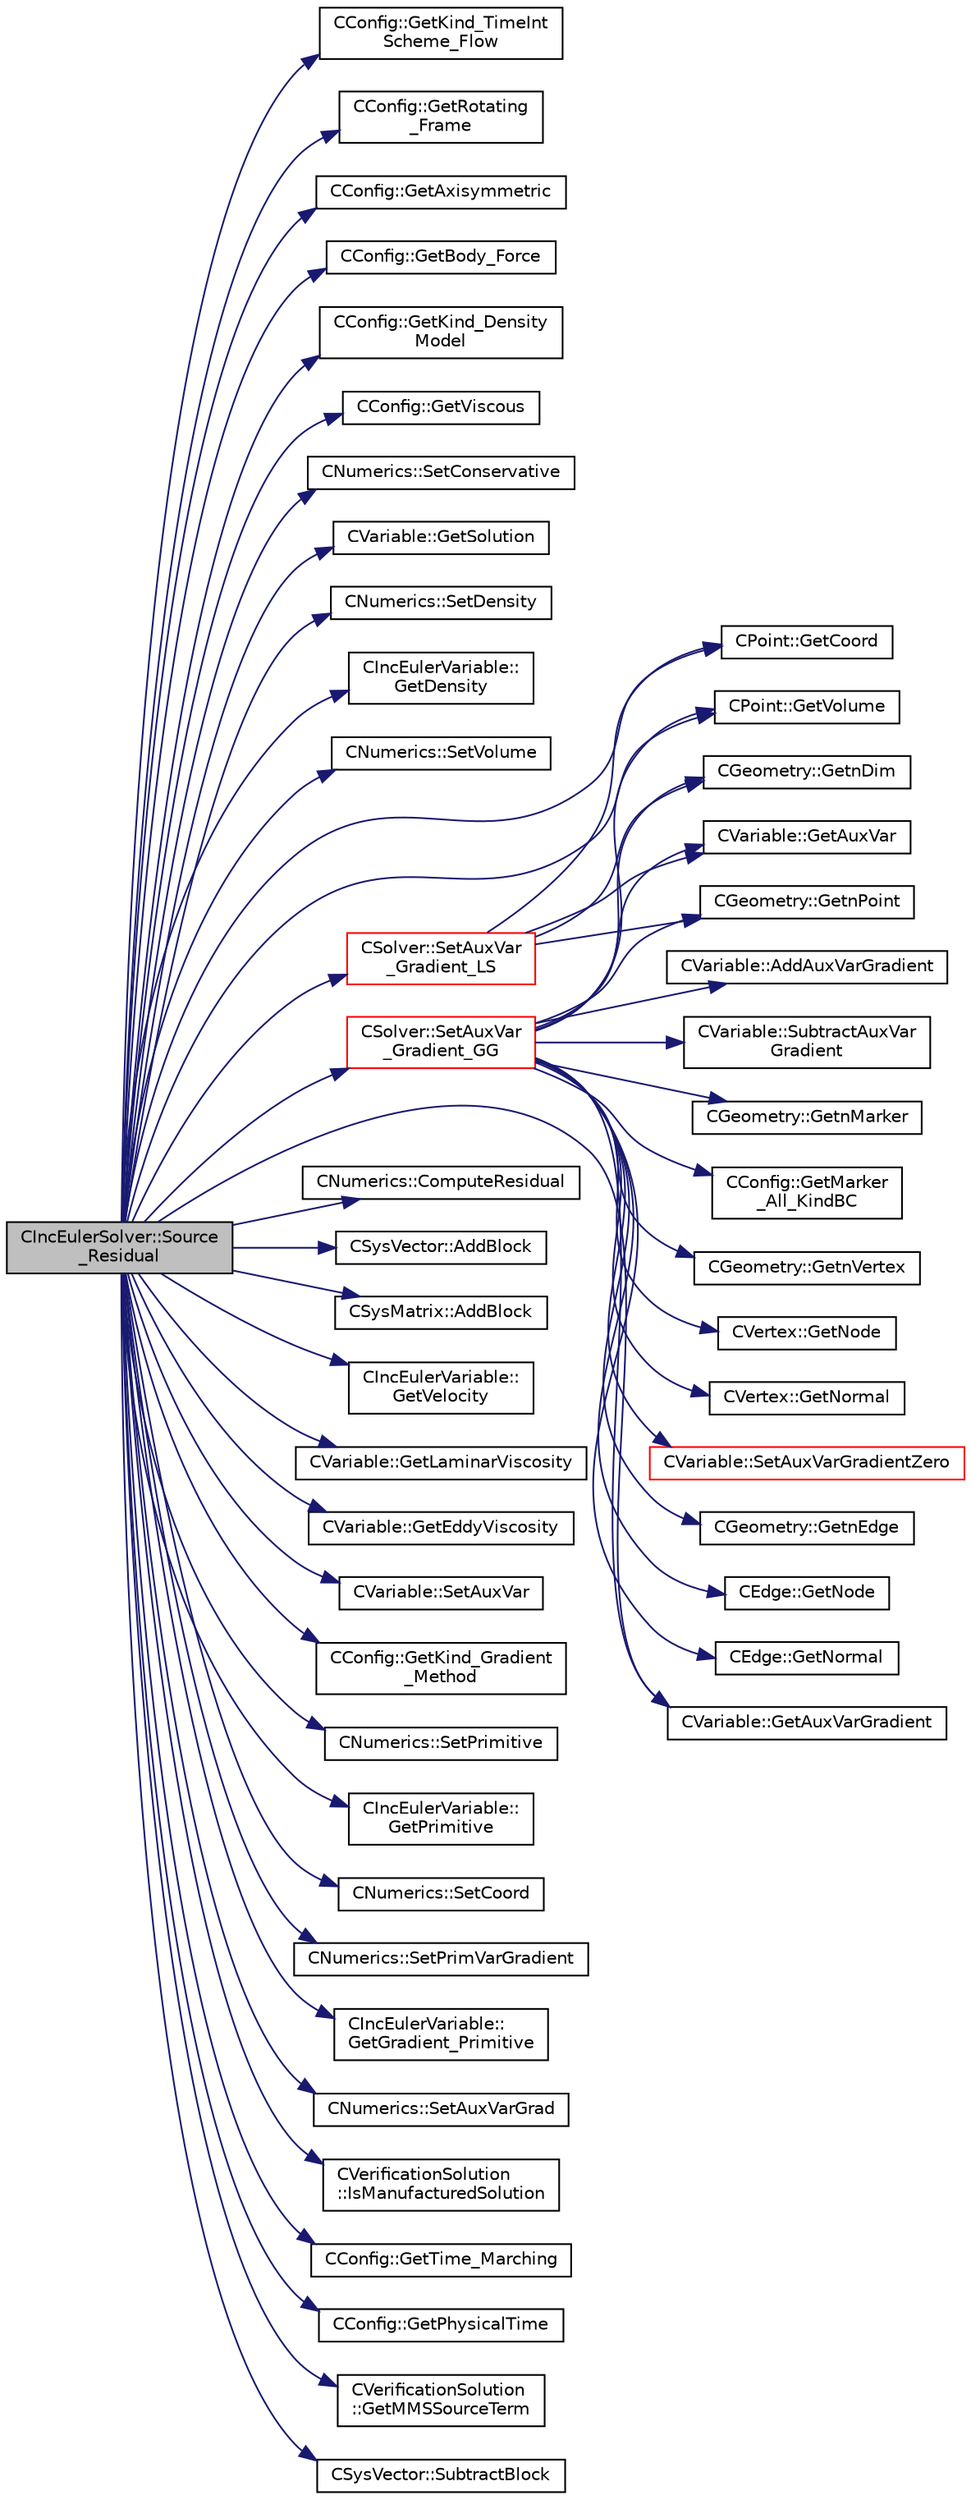 digraph "CIncEulerSolver::Source_Residual"
{
  edge [fontname="Helvetica",fontsize="10",labelfontname="Helvetica",labelfontsize="10"];
  node [fontname="Helvetica",fontsize="10",shape=record];
  rankdir="LR";
  Node2712 [label="CIncEulerSolver::Source\l_Residual",height=0.2,width=0.4,color="black", fillcolor="grey75", style="filled", fontcolor="black"];
  Node2712 -> Node2713 [color="midnightblue",fontsize="10",style="solid",fontname="Helvetica"];
  Node2713 [label="CConfig::GetKind_TimeInt\lScheme_Flow",height=0.2,width=0.4,color="black", fillcolor="white", style="filled",URL="$class_c_config.html#a20e5fd7b43cfd2bf2bcf5137f12bc635",tooltip="Get the kind of integration scheme (explicit or implicit) for the flow equations. ..."];
  Node2712 -> Node2714 [color="midnightblue",fontsize="10",style="solid",fontname="Helvetica"];
  Node2714 [label="CConfig::GetRotating\l_Frame",height=0.2,width=0.4,color="black", fillcolor="white", style="filled",URL="$class_c_config.html#a5ac97db2be7bae9007d01557f80418bc",tooltip="Get information about the rotational frame. "];
  Node2712 -> Node2715 [color="midnightblue",fontsize="10",style="solid",fontname="Helvetica"];
  Node2715 [label="CConfig::GetAxisymmetric",height=0.2,width=0.4,color="black", fillcolor="white", style="filled",URL="$class_c_config.html#ac6fd9a6673c2f22e98c0d45102f23a65",tooltip="Get information about the axisymmetric frame. "];
  Node2712 -> Node2716 [color="midnightblue",fontsize="10",style="solid",fontname="Helvetica"];
  Node2716 [label="CConfig::GetBody_Force",height=0.2,width=0.4,color="black", fillcolor="white", style="filled",URL="$class_c_config.html#a9af4200d2cd764653d2707da4acc7847",tooltip="Get information about the body force. "];
  Node2712 -> Node2717 [color="midnightblue",fontsize="10",style="solid",fontname="Helvetica"];
  Node2717 [label="CConfig::GetKind_Density\lModel",height=0.2,width=0.4,color="black", fillcolor="white", style="filled",URL="$class_c_config.html#a6ac5dedb352b8312970fe6102e5547f6",tooltip="Option to define the density model for incompressible flows. "];
  Node2712 -> Node2718 [color="midnightblue",fontsize="10",style="solid",fontname="Helvetica"];
  Node2718 [label="CConfig::GetViscous",height=0.2,width=0.4,color="black", fillcolor="white", style="filled",URL="$class_c_config.html#a2e9af0bd3e1f5ed865e81b627e94a662",tooltip="Determines if problem is viscous. "];
  Node2712 -> Node2719 [color="midnightblue",fontsize="10",style="solid",fontname="Helvetica"];
  Node2719 [label="CNumerics::SetConservative",height=0.2,width=0.4,color="black", fillcolor="white", style="filled",URL="$class_c_numerics.html#a604ce85ec9e2d43769acacc7d03ae0f7",tooltip="Set the value of the conservative variables. "];
  Node2712 -> Node2720 [color="midnightblue",fontsize="10",style="solid",fontname="Helvetica"];
  Node2720 [label="CVariable::GetSolution",height=0.2,width=0.4,color="black", fillcolor="white", style="filled",URL="$class_c_variable.html#a261483e39c23c1de7cb9aea7e917c121",tooltip="Get the solution. "];
  Node2712 -> Node2721 [color="midnightblue",fontsize="10",style="solid",fontname="Helvetica"];
  Node2721 [label="CNumerics::SetDensity",height=0.2,width=0.4,color="black", fillcolor="white", style="filled",URL="$class_c_numerics.html#a00b25457377b35801a2c575189a0df69",tooltip="Set the value of the density for the incompressible solver. "];
  Node2712 -> Node2722 [color="midnightblue",fontsize="10",style="solid",fontname="Helvetica"];
  Node2722 [label="CIncEulerVariable::\lGetDensity",height=0.2,width=0.4,color="black", fillcolor="white", style="filled",URL="$class_c_inc_euler_variable.html#aa5971e35e634b8d768d369dead2b9ffc",tooltip="Get the density of the flow. "];
  Node2712 -> Node2723 [color="midnightblue",fontsize="10",style="solid",fontname="Helvetica"];
  Node2723 [label="CNumerics::SetVolume",height=0.2,width=0.4,color="black", fillcolor="white", style="filled",URL="$class_c_numerics.html#a53c24228ba235c1a0c2e4509243e5e88",tooltip="Set the value of the volume of the control volume. "];
  Node2712 -> Node2724 [color="midnightblue",fontsize="10",style="solid",fontname="Helvetica"];
  Node2724 [label="CPoint::GetVolume",height=0.2,width=0.4,color="black", fillcolor="white", style="filled",URL="$class_c_point.html#a3c526a15e767c7de9cf163800aa581e5",tooltip="Get area or volume of the control volume. "];
  Node2712 -> Node2725 [color="midnightblue",fontsize="10",style="solid",fontname="Helvetica"];
  Node2725 [label="CNumerics::ComputeResidual",height=0.2,width=0.4,color="black", fillcolor="white", style="filled",URL="$class_c_numerics.html#abe734316e0047f463f059fd77a281958",tooltip="Compute the numerical residual. "];
  Node2712 -> Node2726 [color="midnightblue",fontsize="10",style="solid",fontname="Helvetica"];
  Node2726 [label="CSysVector::AddBlock",height=0.2,width=0.4,color="black", fillcolor="white", style="filled",URL="$class_c_sys_vector.html#acd4c36df2ea0b7ad473944cff9bf5d72",tooltip="Add val_residual to the residual. "];
  Node2712 -> Node2727 [color="midnightblue",fontsize="10",style="solid",fontname="Helvetica"];
  Node2727 [label="CSysMatrix::AddBlock",height=0.2,width=0.4,color="black", fillcolor="white", style="filled",URL="$class_c_sys_matrix.html#a85def3109e5aa5307268ca830a8f6522",tooltip="Adds the specified block to the sparse matrix. "];
  Node2712 -> Node2728 [color="midnightblue",fontsize="10",style="solid",fontname="Helvetica"];
  Node2728 [label="CPoint::GetCoord",height=0.2,width=0.4,color="black", fillcolor="white", style="filled",URL="$class_c_point.html#a95fe081d22e96e190cb3edcbf0d6525f",tooltip="Get the coordinates dor the control volume. "];
  Node2712 -> Node2729 [color="midnightblue",fontsize="10",style="solid",fontname="Helvetica"];
  Node2729 [label="CIncEulerVariable::\lGetVelocity",height=0.2,width=0.4,color="black", fillcolor="white", style="filled",URL="$class_c_inc_euler_variable.html#ab8a0bc37de1ef84311928bb426263f7a",tooltip="Get the velocity of the flow. "];
  Node2712 -> Node2730 [color="midnightblue",fontsize="10",style="solid",fontname="Helvetica"];
  Node2730 [label="CVariable::GetLaminarViscosity",height=0.2,width=0.4,color="black", fillcolor="white", style="filled",URL="$class_c_variable.html#a0acbe55ca86de2c0205ae921193e9e95",tooltip="A virtual member. "];
  Node2712 -> Node2731 [color="midnightblue",fontsize="10",style="solid",fontname="Helvetica"];
  Node2731 [label="CVariable::GetEddyViscosity",height=0.2,width=0.4,color="black", fillcolor="white", style="filled",URL="$class_c_variable.html#adae2e4228e113624b7ab1f9ab1a493c6",tooltip="A virtual member. "];
  Node2712 -> Node2732 [color="midnightblue",fontsize="10",style="solid",fontname="Helvetica"];
  Node2732 [label="CVariable::SetAuxVar",height=0.2,width=0.4,color="black", fillcolor="white", style="filled",URL="$class_c_variable.html#aedbfda592a359cc3aec6333a62f22278",tooltip="Set auxiliar variables, we are looking for the gradient of that variable. "];
  Node2712 -> Node2733 [color="midnightblue",fontsize="10",style="solid",fontname="Helvetica"];
  Node2733 [label="CConfig::GetKind_Gradient\l_Method",height=0.2,width=0.4,color="black", fillcolor="white", style="filled",URL="$class_c_config.html#afc99e16f4eb125197d3d900a038c020f",tooltip="Get the kind of method for computation of spatial gradients used for viscous and source terms..."];
  Node2712 -> Node2734 [color="midnightblue",fontsize="10",style="solid",fontname="Helvetica"];
  Node2734 [label="CSolver::SetAuxVar\l_Gradient_GG",height=0.2,width=0.4,color="red", fillcolor="white", style="filled",URL="$class_c_solver.html#a4831cdf2f3fdb7f6d3d84dca312e75eb",tooltip="Compute the Green-Gauss gradient of the auxiliary variable. "];
  Node2734 -> Node2735 [color="midnightblue",fontsize="10",style="solid",fontname="Helvetica"];
  Node2735 [label="CGeometry::GetnDim",height=0.2,width=0.4,color="black", fillcolor="white", style="filled",URL="$class_c_geometry.html#a2af01006c0c4f74ba089582f1a3587fe",tooltip="Get number of coordinates. "];
  Node2734 -> Node2736 [color="midnightblue",fontsize="10",style="solid",fontname="Helvetica"];
  Node2736 [label="CVariable::SetAuxVarGradientZero",height=0.2,width=0.4,color="red", fillcolor="white", style="filled",URL="$class_c_variable.html#a8ca92f6d4b6187a94114ed1eacf22ac0",tooltip="Set the auxiliary variable gradient to zero value. "];
  Node2734 -> Node2738 [color="midnightblue",fontsize="10",style="solid",fontname="Helvetica"];
  Node2738 [label="CGeometry::GetnEdge",height=0.2,width=0.4,color="black", fillcolor="white", style="filled",URL="$class_c_geometry.html#a7d6e1e1d1e46da8f55ecbe1a9380530a",tooltip="Get number of edges. "];
  Node2734 -> Node2739 [color="midnightblue",fontsize="10",style="solid",fontname="Helvetica"];
  Node2739 [label="CEdge::GetNode",height=0.2,width=0.4,color="black", fillcolor="white", style="filled",URL="$class_c_edge.html#aee33b61d646e3fe59a4e23284ab1bf33",tooltip="Get the nodes of the edge. "];
  Node2734 -> Node2740 [color="midnightblue",fontsize="10",style="solid",fontname="Helvetica"];
  Node2740 [label="CVariable::GetAuxVar",height=0.2,width=0.4,color="black", fillcolor="white", style="filled",URL="$class_c_variable.html#a943861eca1259f4b5e95c5e828c25ea6",tooltip="Get the value of the auxiliary variable. "];
  Node2734 -> Node2741 [color="midnightblue",fontsize="10",style="solid",fontname="Helvetica"];
  Node2741 [label="CEdge::GetNormal",height=0.2,width=0.4,color="black", fillcolor="white", style="filled",URL="$class_c_edge.html#ada210a6f0643f444e7e491fc4ed9e662",tooltip="Copy the the normal vector of a face. "];
  Node2734 -> Node2742 [color="midnightblue",fontsize="10",style="solid",fontname="Helvetica"];
  Node2742 [label="CVariable::AddAuxVarGradient",height=0.2,width=0.4,color="black", fillcolor="white", style="filled",URL="$class_c_variable.html#a4fa64694fbf343a6c07d03685fd51f3b",tooltip="Add a value to the auxiliary variable gradient. "];
  Node2734 -> Node2743 [color="midnightblue",fontsize="10",style="solid",fontname="Helvetica"];
  Node2743 [label="CVariable::SubtractAuxVar\lGradient",height=0.2,width=0.4,color="black", fillcolor="white", style="filled",URL="$class_c_variable.html#aec53e2b019a43e0331cafb362246ff37",tooltip="Subtract a value to the auxiliary variable gradient. "];
  Node2734 -> Node2744 [color="midnightblue",fontsize="10",style="solid",fontname="Helvetica"];
  Node2744 [label="CGeometry::GetnMarker",height=0.2,width=0.4,color="black", fillcolor="white", style="filled",URL="$class_c_geometry.html#a3c899d1370312702c189a8ee95a63ef7",tooltip="Get number of markers. "];
  Node2734 -> Node2745 [color="midnightblue",fontsize="10",style="solid",fontname="Helvetica"];
  Node2745 [label="CConfig::GetMarker\l_All_KindBC",height=0.2,width=0.4,color="black", fillcolor="white", style="filled",URL="$class_c_config.html#a57d43acc1457d2d27095ce006218862e",tooltip="Get the kind of boundary for each marker. "];
  Node2734 -> Node2746 [color="midnightblue",fontsize="10",style="solid",fontname="Helvetica"];
  Node2746 [label="CGeometry::GetnVertex",height=0.2,width=0.4,color="black", fillcolor="white", style="filled",URL="$class_c_geometry.html#a55427e474834af1941e13750b17975be",tooltip="Get number of vertices. "];
  Node2734 -> Node2747 [color="midnightblue",fontsize="10",style="solid",fontname="Helvetica"];
  Node2747 [label="CVertex::GetNode",height=0.2,width=0.4,color="black", fillcolor="white", style="filled",URL="$class_c_vertex.html#a95c513bf927464157ed96b6c79779a1f",tooltip="Get the node of the vertex. "];
  Node2734 -> Node2748 [color="midnightblue",fontsize="10",style="solid",fontname="Helvetica"];
  Node2748 [label="CVertex::GetNormal",height=0.2,width=0.4,color="black", fillcolor="white", style="filled",URL="$class_c_vertex.html#a0d289163c6f3384822fcb9ae86fc1c39",tooltip="Copy the the normal vector of a face. "];
  Node2734 -> Node2749 [color="midnightblue",fontsize="10",style="solid",fontname="Helvetica"];
  Node2749 [label="CGeometry::GetnPoint",height=0.2,width=0.4,color="black", fillcolor="white", style="filled",URL="$class_c_geometry.html#aa68b666b38f4d2c7021736ae86940f44",tooltip="Get number of points. "];
  Node2734 -> Node2750 [color="midnightblue",fontsize="10",style="solid",fontname="Helvetica"];
  Node2750 [label="CVariable::GetAuxVarGradient",height=0.2,width=0.4,color="black", fillcolor="white", style="filled",URL="$class_c_variable.html#a834d120ef94368df0db7b3b96a7a324c",tooltip="Get the gradient of the auxiliary variable. "];
  Node2734 -> Node2724 [color="midnightblue",fontsize="10",style="solid",fontname="Helvetica"];
  Node2712 -> Node2803 [color="midnightblue",fontsize="10",style="solid",fontname="Helvetica"];
  Node2803 [label="CSolver::SetAuxVar\l_Gradient_LS",height=0.2,width=0.4,color="red", fillcolor="white", style="filled",URL="$class_c_solver.html#ad1e68e5025fe328093b12e61f4bffe60",tooltip="Compute the Least Squares gradient of the auxiliary variable. "];
  Node2803 -> Node2735 [color="midnightblue",fontsize="10",style="solid",fontname="Helvetica"];
  Node2803 -> Node2749 [color="midnightblue",fontsize="10",style="solid",fontname="Helvetica"];
  Node2803 -> Node2728 [color="midnightblue",fontsize="10",style="solid",fontname="Helvetica"];
  Node2803 -> Node2740 [color="midnightblue",fontsize="10",style="solid",fontname="Helvetica"];
  Node2712 -> Node2807 [color="midnightblue",fontsize="10",style="solid",fontname="Helvetica"];
  Node2807 [label="CNumerics::SetPrimitive",height=0.2,width=0.4,color="black", fillcolor="white", style="filled",URL="$class_c_numerics.html#af72b17d397adf09beed2e99e2daf895c",tooltip="Set the value of the primitive variables. "];
  Node2712 -> Node2808 [color="midnightblue",fontsize="10",style="solid",fontname="Helvetica"];
  Node2808 [label="CIncEulerVariable::\lGetPrimitive",height=0.2,width=0.4,color="black", fillcolor="white", style="filled",URL="$class_c_inc_euler_variable.html#af3063f74dadcaaacbe9f9d39fbf897ac",tooltip="Get the primitive variables. "];
  Node2712 -> Node2809 [color="midnightblue",fontsize="10",style="solid",fontname="Helvetica"];
  Node2809 [label="CNumerics::SetCoord",height=0.2,width=0.4,color="black", fillcolor="white", style="filled",URL="$class_c_numerics.html#a5fa1089c7228d6d49677a633bbe3c890",tooltip="Set coordinates of the points. "];
  Node2712 -> Node2810 [color="midnightblue",fontsize="10",style="solid",fontname="Helvetica"];
  Node2810 [label="CNumerics::SetPrimVarGradient",height=0.2,width=0.4,color="black", fillcolor="white", style="filled",URL="$class_c_numerics.html#a22772ccb1c59b1267152d4cc9825a98a",tooltip="Set the gradient of the primitive variables. "];
  Node2712 -> Node2811 [color="midnightblue",fontsize="10",style="solid",fontname="Helvetica"];
  Node2811 [label="CIncEulerVariable::\lGetGradient_Primitive",height=0.2,width=0.4,color="black", fillcolor="white", style="filled",URL="$class_c_inc_euler_variable.html#a6732935d0d77a7e11ad404766b031f94",tooltip="Get the value of the primitive variables gradient. "];
  Node2712 -> Node2812 [color="midnightblue",fontsize="10",style="solid",fontname="Helvetica"];
  Node2812 [label="CNumerics::SetAuxVarGrad",height=0.2,width=0.4,color="black", fillcolor="white", style="filled",URL="$class_c_numerics.html#ade887e73185f4a2a86da510f1c6ff7e3",tooltip="Set the gradient of the auxiliary variables. "];
  Node2712 -> Node2750 [color="midnightblue",fontsize="10",style="solid",fontname="Helvetica"];
  Node2712 -> Node2813 [color="midnightblue",fontsize="10",style="solid",fontname="Helvetica"];
  Node2813 [label="CVerificationSolution\l::IsManufacturedSolution",height=0.2,width=0.4,color="black", fillcolor="white", style="filled",URL="$class_c_verification_solution.html#ae5a41206f55ba338ba300537b46827ba",tooltip="Whether or not this verification solution is a manufactured solution. "];
  Node2712 -> Node2814 [color="midnightblue",fontsize="10",style="solid",fontname="Helvetica"];
  Node2814 [label="CConfig::GetTime_Marching",height=0.2,width=0.4,color="black", fillcolor="white", style="filled",URL="$class_c_config.html#a864d499ce740184803607801c47abda7",tooltip="Provides information about the time integration, and change the write in the output files information..."];
  Node2712 -> Node2815 [color="midnightblue",fontsize="10",style="solid",fontname="Helvetica"];
  Node2815 [label="CConfig::GetPhysicalTime",height=0.2,width=0.4,color="black", fillcolor="white", style="filled",URL="$class_c_config.html#a4d6b8796bf9552840a48d50c3b0d19b6",tooltip="Get the current physical time. "];
  Node2712 -> Node2816 [color="midnightblue",fontsize="10",style="solid",fontname="Helvetica"];
  Node2816 [label="CVerificationSolution\l::GetMMSSourceTerm",height=0.2,width=0.4,color="black", fillcolor="white", style="filled",URL="$class_c_verification_solution.html#ac9d8e5f8800e95f9b5831b4ff8c6c27d",tooltip="Get the source term for the manufactured solution (MMS). "];
  Node2712 -> Node2817 [color="midnightblue",fontsize="10",style="solid",fontname="Helvetica"];
  Node2817 [label="CSysVector::SubtractBlock",height=0.2,width=0.4,color="black", fillcolor="white", style="filled",URL="$class_c_sys_vector.html#a732b302ca148d38b442bfe7e096a81be",tooltip="Subtract val_residual to the residual. "];
}
